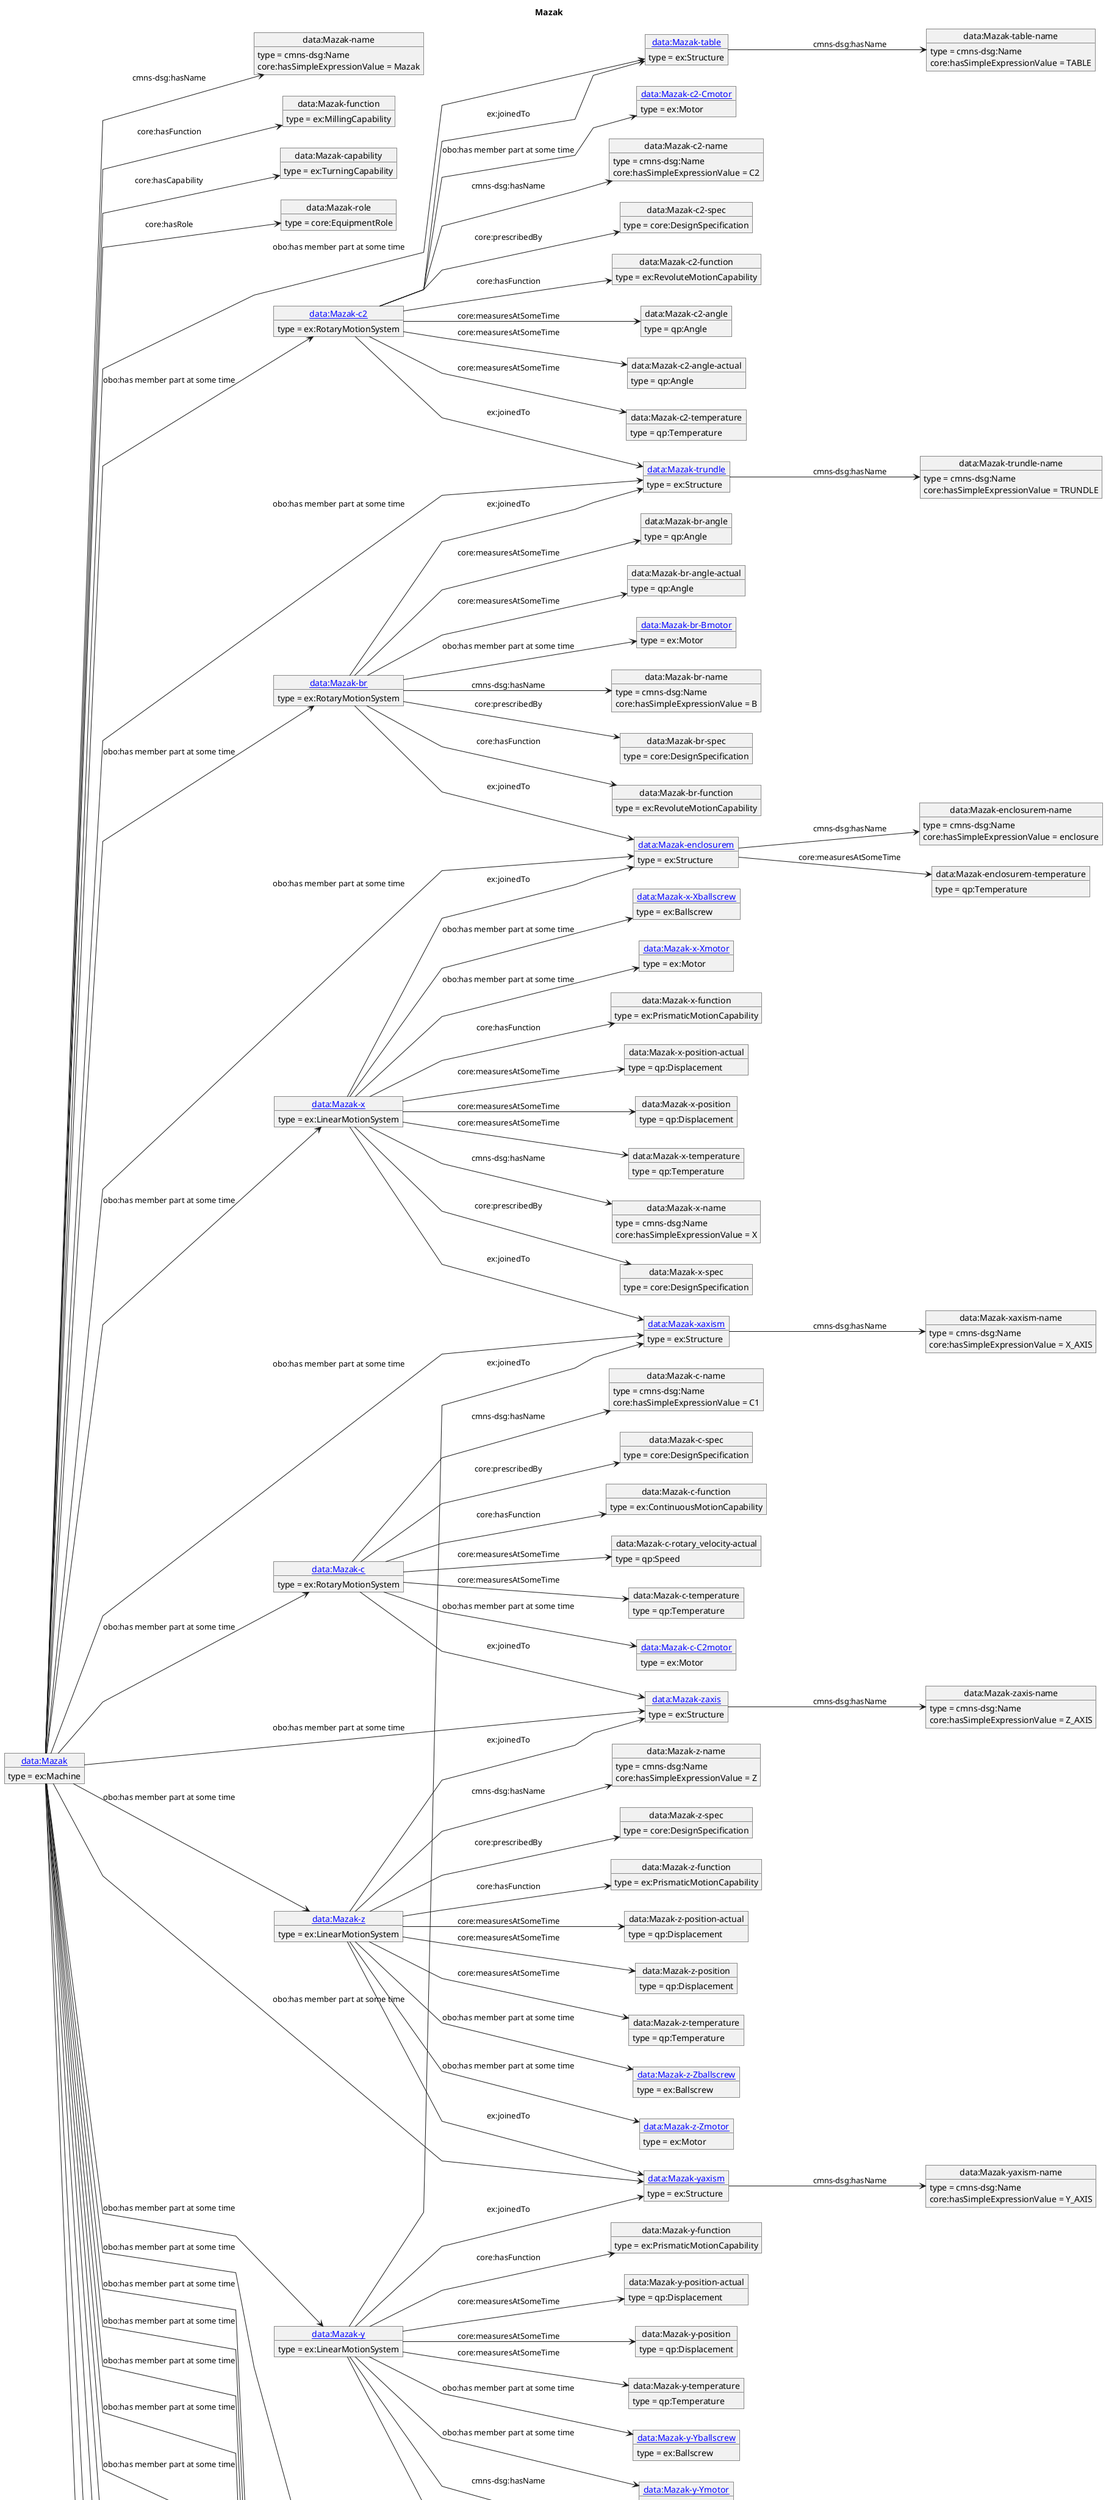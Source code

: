 @startuml
skinparam linetype polyline
left to right direction
title Mazak
object "[[./Mazak.html data:Mazak]]" as o1 {
 type = ex:Machine
 }
object "data:Mazak-name" as o2 {
 type = cmns-dsg:Name
 }
object "data:Mazak-function" as o3 {
 type = ex:MillingCapability
 }
object "data:Mazak-capability" as o4 {
 type = ex:TurningCapability
 }
object "data:Mazak-role" as o5 {
 type = core:EquipmentRole
 }
object "[[./Mazak-xaxism.html data:Mazak-xaxism]]" as o6 {
 type = ex:Structure
 }
object "data:Mazak-xaxism-name" as o7 {
 type = cmns-dsg:Name
 }
object "[[./Mazak-yaxism.html data:Mazak-yaxism]]" as o8 {
 type = ex:Structure
 }
object "data:Mazak-yaxism-name" as o9 {
 type = cmns-dsg:Name
 }
object "[[./Mazak-zaxis.html data:Mazak-zaxis]]" as o10 {
 type = ex:Structure
 }
object "data:Mazak-zaxis-name" as o11 {
 type = cmns-dsg:Name
 }
object "[[./Mazak-table.html data:Mazak-table]]" as o12 {
 type = ex:Structure
 }
object "data:Mazak-table-name" as o13 {
 type = cmns-dsg:Name
 }
object "[[./Mazak-trundle.html data:Mazak-trundle]]" as o14 {
 type = ex:Structure
 }
object "data:Mazak-trundle-name" as o15 {
 type = cmns-dsg:Name
 }
object "[[./Mazak-x.html data:Mazak-x]]" as o16 {
 type = ex:LinearMotionSystem
 }
object "data:Mazak-x-name" as o17 {
 type = cmns-dsg:Name
 }
object "data:Mazak-x-spec" as o18 {
 type = core:DesignSpecification
 }
object "[[./Mazak-enclosurem.html data:Mazak-enclosurem]]" as o19 {
 type = ex:Structure
 }
object "data:Mazak-x-function" as o20 {
 type = ex:PrismaticMotionCapability
 }
object "data:Mazak-x-position-actual" as o21 {
 type = qp:Displacement
 }
object "data:Mazak-x-position" as o22 {
 type = qp:Displacement
 }
object "data:Mazak-x-temperature" as o23 {
 type = qp:Temperature
 }
object "[[./Mazak-x-Xballscrew.html data:Mazak-x-Xballscrew]]" as o24 {
 type = ex:Ballscrew
 }
object "[[./Mazak-x-Xmotor.html data:Mazak-x-Xmotor]]" as o25 {
 type = ex:Motor
 }
object "[[./Mazak-y.html data:Mazak-y]]" as o26 {
 type = ex:LinearMotionSystem
 }
object "data:Mazak-y-name" as o27 {
 type = cmns-dsg:Name
 }
object "data:Mazak-y-spec" as o28 {
 type = core:DesignSpecification
 }
object "data:Mazak-y-function" as o29 {
 type = ex:PrismaticMotionCapability
 }
object "data:Mazak-y-position-actual" as o30 {
 type = qp:Displacement
 }
object "data:Mazak-y-position" as o31 {
 type = qp:Displacement
 }
object "data:Mazak-y-temperature" as o32 {
 type = qp:Temperature
 }
object "[[./Mazak-y-Yballscrew.html data:Mazak-y-Yballscrew]]" as o33 {
 type = ex:Ballscrew
 }
object "[[./Mazak-y-Ymotor.html data:Mazak-y-Ymotor]]" as o34 {
 type = ex:Motor
 }
object "[[./Mazak-z.html data:Mazak-z]]" as o35 {
 type = ex:LinearMotionSystem
 }
object "data:Mazak-z-name" as o36 {
 type = cmns-dsg:Name
 }
object "data:Mazak-z-spec" as o37 {
 type = core:DesignSpecification
 }
object "data:Mazak-z-function" as o38 {
 type = ex:PrismaticMotionCapability
 }
object "data:Mazak-z-position-actual" as o39 {
 type = qp:Displacement
 }
object "data:Mazak-z-position" as o40 {
 type = qp:Displacement
 }
object "data:Mazak-z-temperature" as o41 {
 type = qp:Temperature
 }
object "[[./Mazak-z-Zballscrew.html data:Mazak-z-Zballscrew]]" as o42 {
 type = ex:Ballscrew
 }
object "[[./Mazak-z-Zmotor.html data:Mazak-z-Zmotor]]" as o43 {
 type = ex:Motor
 }
object "[[./Mazak-c.html data:Mazak-c]]" as o44 {
 type = ex:RotaryMotionSystem
 }
object "data:Mazak-c-name" as o45 {
 type = cmns-dsg:Name
 }
object "data:Mazak-c-spec" as o46 {
 type = core:DesignSpecification
 }
object "data:Mazak-c-function" as o47 {
 type = ex:ContinuousMotionCapability
 }
object "data:Mazak-c-rotary_velocity-actual" as o48 {
 type = qp:Speed
 }
object "data:Mazak-c-temperature" as o49 {
 type = qp:Temperature
 }
object "[[./Mazak-c-C2motor.html data:Mazak-c-C2motor]]" as o50 {
 type = ex:Motor
 }
object "[[./Mazak-br.html data:Mazak-br]]" as o51 {
 type = ex:RotaryMotionSystem
 }
object "data:Mazak-br-name" as o52 {
 type = cmns-dsg:Name
 }
object "data:Mazak-br-spec" as o53 {
 type = core:DesignSpecification
 }
object "data:Mazak-br-function" as o54 {
 type = ex:RevoluteMotionCapability
 }
object "data:Mazak-br-angle" as o55 {
 type = qp:Angle
 }
object "data:Mazak-br-angle-actual" as o56 {
 type = qp:Angle
 }
object "[[./Mazak-br-Bmotor.html data:Mazak-br-Bmotor]]" as o57 {
 type = ex:Motor
 }
object "[[./Mazak-c2.html data:Mazak-c2]]" as o58 {
 type = ex:RotaryMotionSystem
 }
object "data:Mazak-c2-name" as o59 {
 type = cmns-dsg:Name
 }
object "data:Mazak-c2-spec" as o60 {
 type = core:DesignSpecification
 }
object "data:Mazak-c2-function" as o61 {
 type = ex:RevoluteMotionCapability
 }
object "data:Mazak-c2-angle" as o62 {
 type = qp:Angle
 }
object "data:Mazak-c2-angle-actual" as o63 {
 type = qp:Angle
 }
object "data:Mazak-c2-temperature" as o64 {
 type = qp:Temperature
 }
object "[[./Mazak-c2-Cmotor.html data:Mazak-c2-Cmotor]]" as o65 {
 type = ex:Motor
 }
object "[[./Mazak-cont.html data:Mazak-cont]]" as o66 {
 type = ex:ControlSystem
 }
object "data:Mazak-cont-name" as o67 {
 type = cmns-dsg:Name
 }
object "[[./Mazak-cont-path1.html data:Mazak-cont-path1]]" as o68 {
 type = ex:ControlSystemPath
 }
object "[[./Mazak-door1.html data:Mazak-door1]]" as o69 {
 type = obo:object
 }
object "data:Mazak-door1-name" as o70 {
 type = cmns-dsg:Name
 }
object "[[./Mazak-partocc.html data:Mazak-partocc]]" as o71 {
 type = ex:Part
 }
object "data:Mazak-partocc-name" as o72 {
 type = cmns-dsg:Name
 }
object "[[./Mazak-elec.html data:Mazak-elec]]" as o73 {
 type = ex:ElectricalSystem
 }
object "data:Mazak-elec-name" as o74 {
 type = cmns-dsg:Name
 }
object "[[./Mazak-hydraulic.html data:Mazak-hydraulic]]" as o75 {
 type = ex:HydraulicSystem
 }
object "data:Mazak-hydraulic-name" as o76 {
 type = cmns-dsg:Name
 }
object "[[./Mazak-coolant.html data:Mazak-coolant]]" as o77 {
 type = obo:object
 }
object "data:Mazak-coolant-name" as o78 {
 type = cmns-dsg:Name
 }
object "data:Mazak-coolant-temperature" as o79 {
 type = qp:Temperature
 }
object "[[./Mazak-pneumatic.html data:Mazak-pneumatic]]" as o80 {
 type = ex:PneumaticSystem
 }
object "data:Mazak-pneumatic-name" as o81 {
 type = cmns-dsg:Name
 }
object "[[./Mazak-lubrication.html data:Mazak-lubrication]]" as o82 {
 type = ex:LubricationSystem
 }
object "data:Mazak-lubrication-name" as o83 {
 type = cmns-dsg:Name
 }
object "[[./Mazak-personnelm.html data:Mazak-personnelm]]" as o84 {
 type = core:Person
 }
object "data:Mazak-personnelm-name" as o85 {
 type = cmns-dsg:Name
 }
object "[[./Mazak-procstock.html data:Mazak-procstock]]" as o86 {
 type = ex:Stock
 }
object "data:Mazak-procstock-name" as o87 {
 type = cmns-dsg:Name
 }
object "data:Mazak-enclosurem-name" as o88 {
 type = cmns-dsg:Name
 }
object "data:Mazak-enclosurem-temperature" as o89 {
 type = qp:Temperature
 }
o1 --> o2 : cmns-dsg:hasName
o2 : core:hasSimpleExpressionValue = Mazak
o1 --> o3 : core:hasFunction
o1 --> o4 : core:hasCapability
o1 --> o5 : core:hasRole
o1 --> o6 : obo:has member part at some time
o6 --> o7 : cmns-dsg:hasName
o7 : core:hasSimpleExpressionValue = X_AXIS
o1 --> o8 : obo:has member part at some time
o8 --> o9 : cmns-dsg:hasName
o9 : core:hasSimpleExpressionValue = Y_AXIS
o1 --> o10 : obo:has member part at some time
o10 --> o11 : cmns-dsg:hasName
o11 : core:hasSimpleExpressionValue = Z_AXIS
o1 --> o12 : obo:has member part at some time
o12 --> o13 : cmns-dsg:hasName
o13 : core:hasSimpleExpressionValue = TABLE
o1 --> o14 : obo:has member part at some time
o14 --> o15 : cmns-dsg:hasName
o15 : core:hasSimpleExpressionValue = TRUNDLE
o1 --> o16 : obo:has member part at some time
o16 --> o17 : cmns-dsg:hasName
o17 : core:hasSimpleExpressionValue = X
o16 --> o18 : core:prescribedBy
o16 --> o19 : ex:joinedTo
o16 --> o6 : ex:joinedTo
o16 --> o20 : core:hasFunction
o16 --> o21 : core:measuresAtSomeTime
o16 --> o22 : core:measuresAtSomeTime
o16 --> o23 : core:measuresAtSomeTime
o16 --> o24 : obo:has member part at some time
o16 --> o25 : obo:has member part at some time
o1 --> o26 : obo:has member part at some time
o26 --> o27 : cmns-dsg:hasName
o27 : core:hasSimpleExpressionValue = Y
o26 --> o28 : core:prescribedBy
o26 --> o6 : ex:joinedTo
o26 --> o8 : ex:joinedTo
o26 --> o29 : core:hasFunction
o26 --> o30 : core:measuresAtSomeTime
o26 --> o31 : core:measuresAtSomeTime
o26 --> o32 : core:measuresAtSomeTime
o26 --> o33 : obo:has member part at some time
o26 --> o34 : obo:has member part at some time
o1 --> o35 : obo:has member part at some time
o35 --> o36 : cmns-dsg:hasName
o36 : core:hasSimpleExpressionValue = Z
o35 --> o37 : core:prescribedBy
o35 --> o8 : ex:joinedTo
o35 --> o10 : ex:joinedTo
o35 --> o38 : core:hasFunction
o35 --> o39 : core:measuresAtSomeTime
o35 --> o40 : core:measuresAtSomeTime
o35 --> o41 : core:measuresAtSomeTime
o35 --> o42 : obo:has member part at some time
o35 --> o43 : obo:has member part at some time
o1 --> o44 : obo:has member part at some time
o44 --> o45 : cmns-dsg:hasName
o45 : core:hasSimpleExpressionValue = C1
o44 --> o46 : core:prescribedBy
o44 --> o10 : ex:joinedTo
o44 --> o47 : core:hasFunction
o44 --> o48 : core:measuresAtSomeTime
o44 --> o49 : core:measuresAtSomeTime
o44 --> o50 : obo:has member part at some time
o1 --> o51 : obo:has member part at some time
o51 --> o52 : cmns-dsg:hasName
o52 : core:hasSimpleExpressionValue = B
o51 --> o53 : core:prescribedBy
o51 --> o19 : ex:joinedTo
o51 --> o14 : ex:joinedTo
o51 --> o54 : core:hasFunction
o51 --> o55 : core:measuresAtSomeTime
o51 --> o56 : core:measuresAtSomeTime
o51 --> o57 : obo:has member part at some time
o1 --> o58 : obo:has member part at some time
o58 --> o59 : cmns-dsg:hasName
o59 : core:hasSimpleExpressionValue = C2
o58 --> o60 : core:prescribedBy
o58 --> o14 : ex:joinedTo
o58 --> o12 : ex:joinedTo
o58 --> o61 : core:hasFunction
o58 --> o62 : core:measuresAtSomeTime
o58 --> o63 : core:measuresAtSomeTime
o58 --> o64 : core:measuresAtSomeTime
o58 --> o65 : obo:has member part at some time
o1 --> o66 : obo:has member part at some time
o66 --> o67 : cmns-dsg:hasName
o67 : core:hasSimpleExpressionValue = controller
o66 --> o68 : obo:has member part at some time
o1 --> o69 : obo:has member part at some time
o69 --> o70 : cmns-dsg:hasName
o70 : core:hasSimpleExpressionValue = door
o1 --> o71 : obo:has member part at some time
o71 --> o72 : cmns-dsg:hasName
o72 : core:hasSimpleExpressionValue = partocc
o1 --> o73 : obo:has member part at some time
o73 --> o74 : cmns-dsg:hasName
o74 : core:hasSimpleExpressionValue = electric
o1 --> o75 : obo:has member part at some time
o75 --> o76 : cmns-dsg:hasName
o76 : core:hasSimpleExpressionValue = hydraulic
o1 --> o77 : obo:has member part at some time
o77 --> o78 : cmns-dsg:hasName
o78 : core:hasSimpleExpressionValue = coolant
o77 --> o79 : core:measuresAtSomeTime
o1 --> o80 : obo:has member part at some time
o80 --> o81 : cmns-dsg:hasName
o81 : core:hasSimpleExpressionValue = pneumatic
o1 --> o82 : obo:has member part at some time
o82 --> o83 : cmns-dsg:hasName
o83 : core:hasSimpleExpressionValue = lubrication
o1 --> o84 : obo:has member part at some time
o84 --> o85 : cmns-dsg:hasName
o85 : core:hasSimpleExpressionValue = personnel
o1 --> o86 : obo:has member part at some time
o86 --> o87 : cmns-dsg:hasName
o87 : core:hasSimpleExpressionValue = stock
o1 --> o19 : obo:has member part at some time
o19 --> o88 : cmns-dsg:hasName
o88 : core:hasSimpleExpressionValue = enclosure
o19 --> o89 : core:measuresAtSomeTime
@enduml
